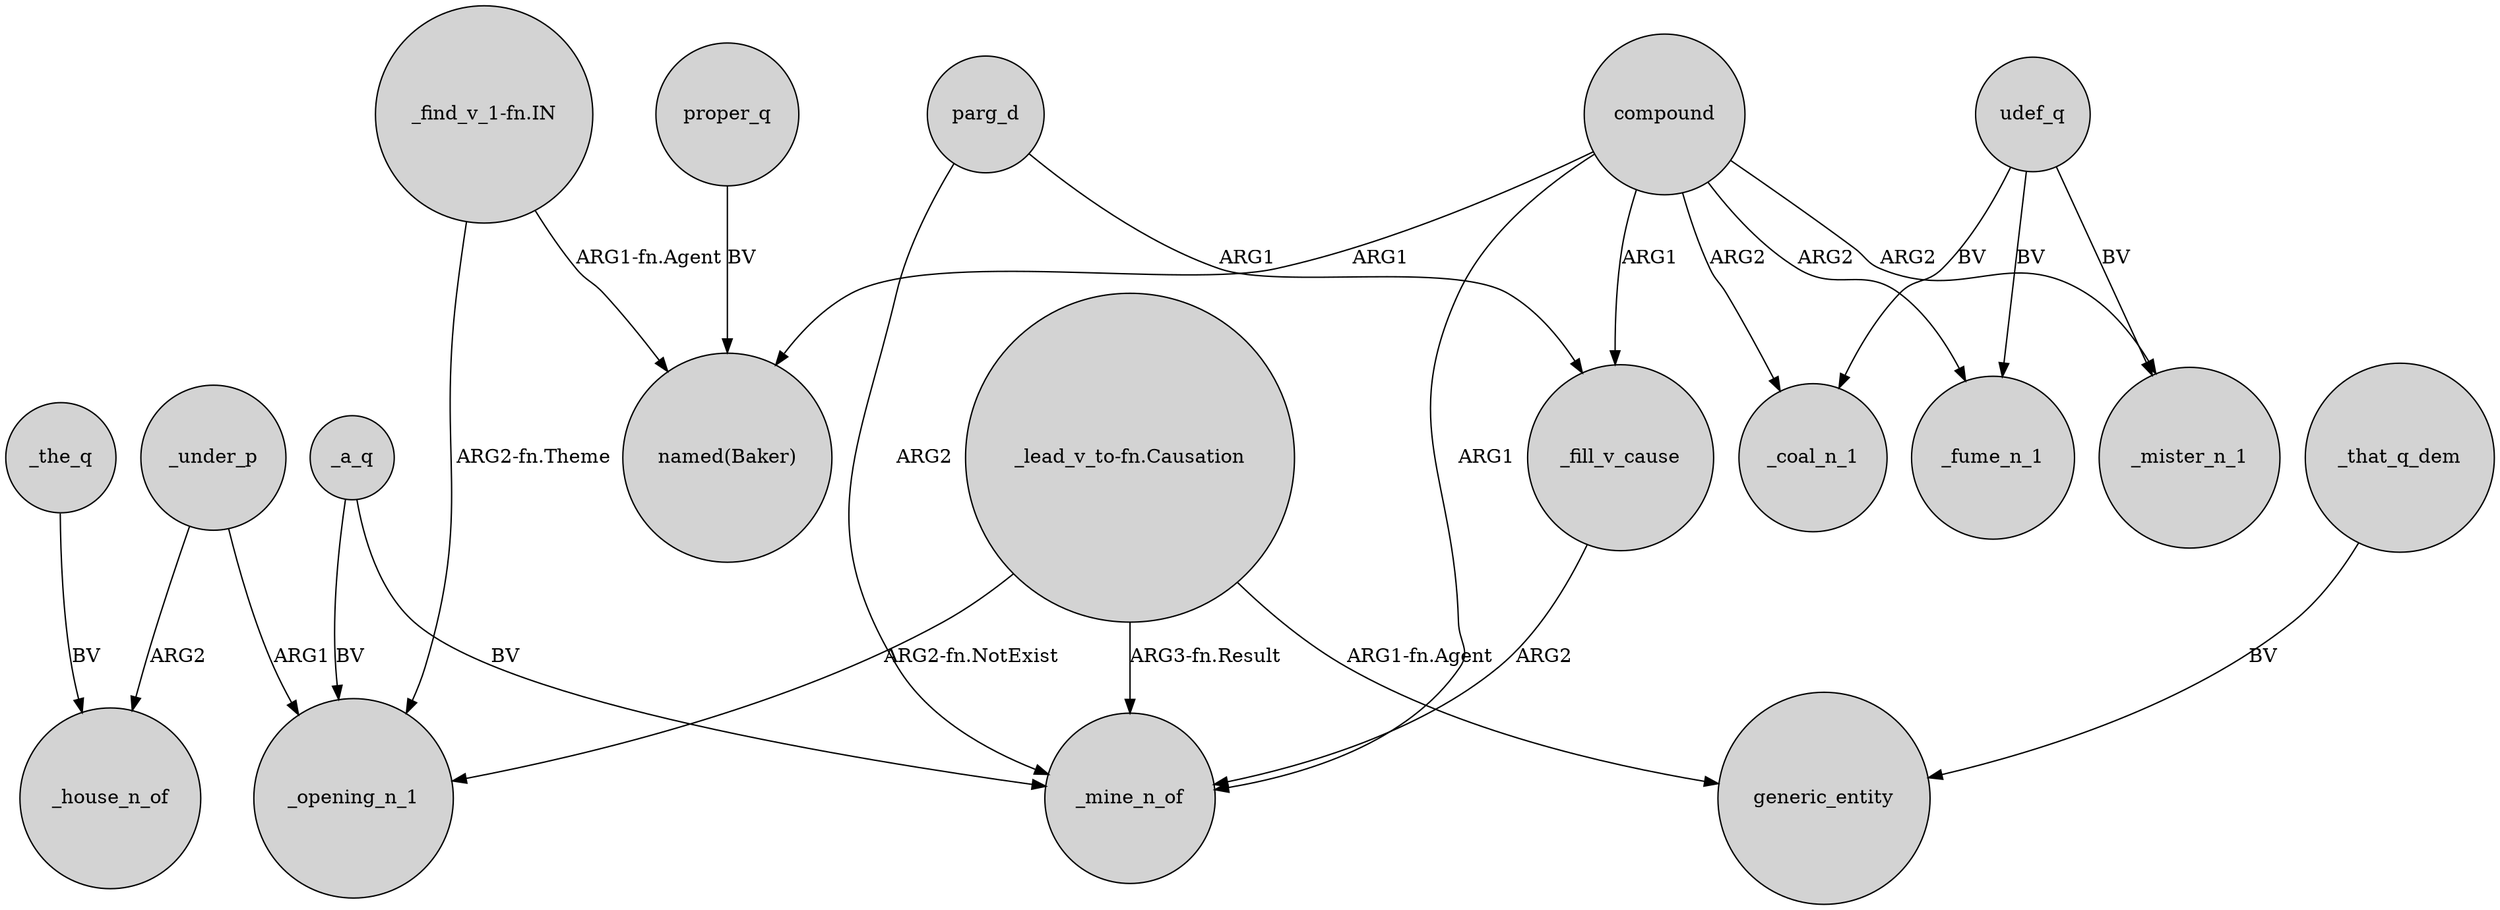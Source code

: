 digraph {
	node [shape=circle style=filled]
	_under_p -> _house_n_of [label=ARG2]
	_the_q -> _house_n_of [label=BV]
	_a_q -> _mine_n_of [label=BV]
	_that_q_dem -> generic_entity [label=BV]
	compound -> _mister_n_1 [label=ARG2]
	compound -> _coal_n_1 [label=ARG2]
	udef_q -> _mister_n_1 [label=BV]
	udef_q -> _coal_n_1 [label=BV]
	"_lead_v_to-fn.Causation" -> _mine_n_of [label="ARG3-fn.Result"]
	_fill_v_cause -> _mine_n_of [label=ARG2]
	proper_q -> "named(Baker)" [label=BV]
	_under_p -> _opening_n_1 [label=ARG1]
	compound -> _fume_n_1 [label=ARG2]
	compound -> _fill_v_cause [label=ARG1]
	"_find_v_1-fn.IN" -> _opening_n_1 [label="ARG2-fn.Theme"]
	"_lead_v_to-fn.Causation" -> _opening_n_1 [label="ARG2-fn.NotExist"]
	parg_d -> _mine_n_of [label=ARG2]
	compound -> _mine_n_of [label=ARG1]
	compound -> "named(Baker)" [label=ARG1]
	parg_d -> _fill_v_cause [label=ARG1]
	"_find_v_1-fn.IN" -> "named(Baker)" [label="ARG1-fn.Agent"]
	udef_q -> _fume_n_1 [label=BV]
	_a_q -> _opening_n_1 [label=BV]
	"_lead_v_to-fn.Causation" -> generic_entity [label="ARG1-fn.Agent"]
}
